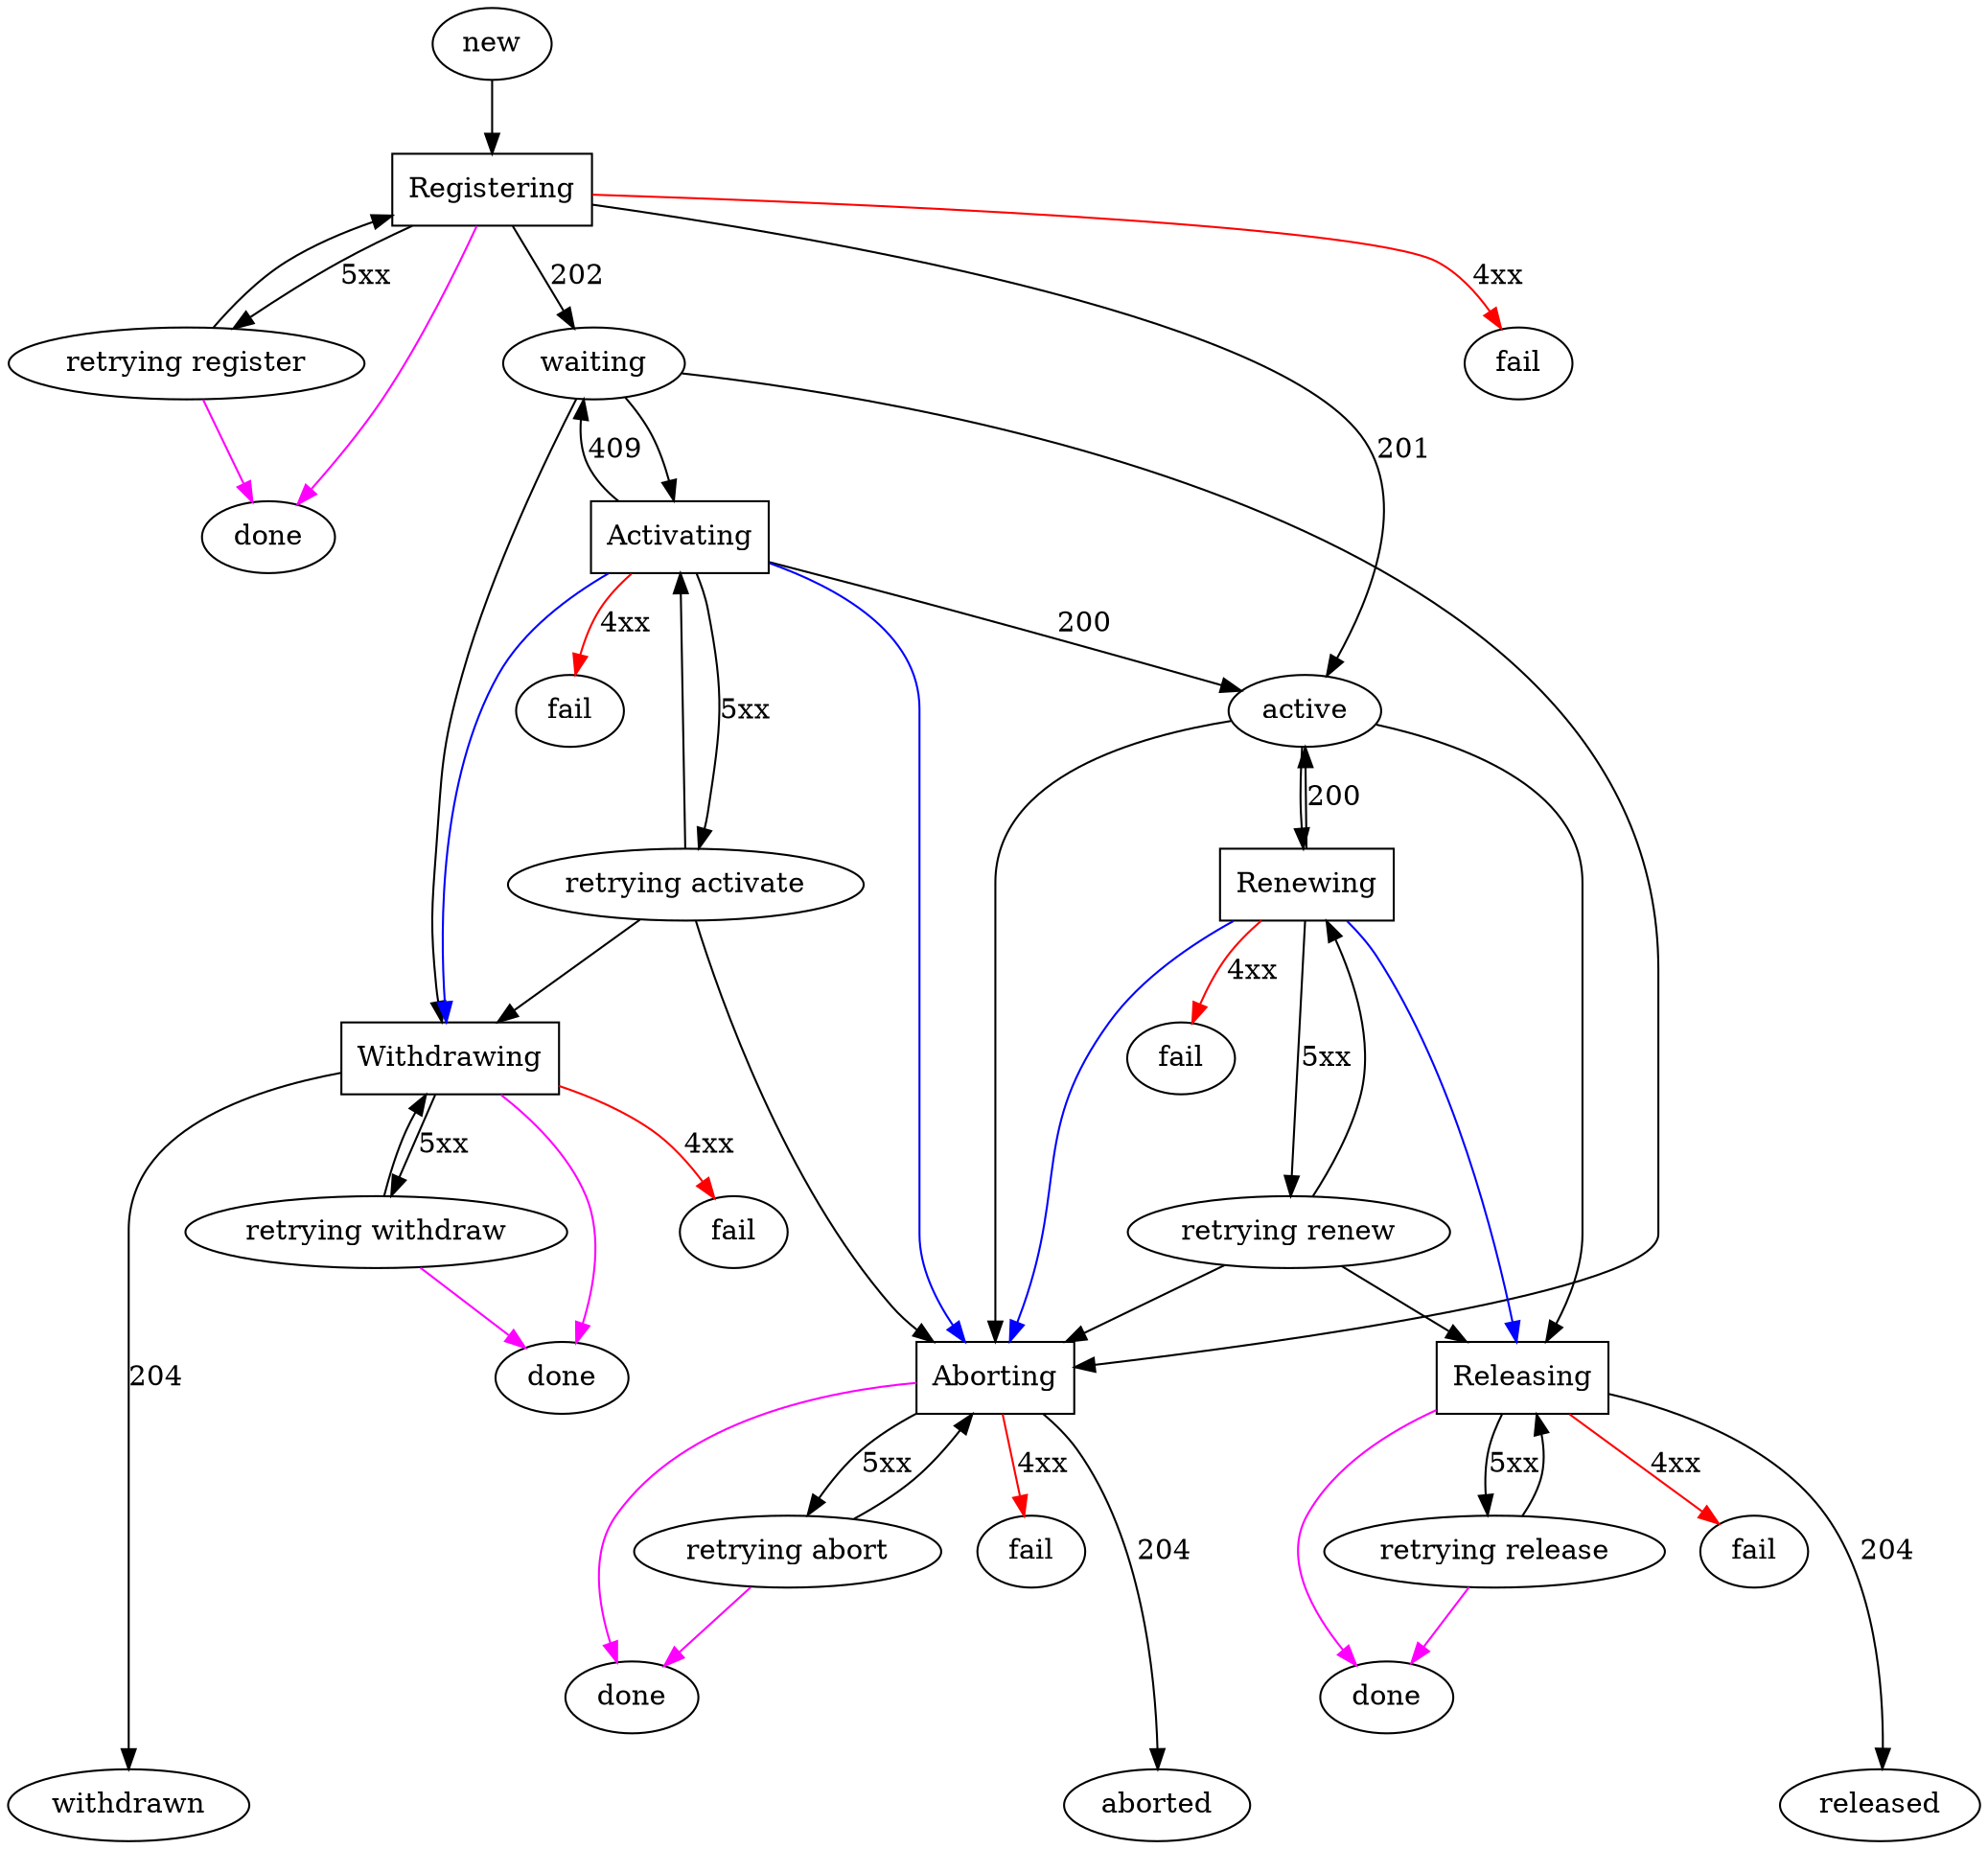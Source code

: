 digraph "nessy-daemon-claim-state-machine" {
    node [shape=oval]
    // Start state
    new

    // In progress states
    active
    waiting

    // Final states
    aborted
    released
    withdrawn

    // Failure states
    f_abort    [label="fail"]
    f_activate [label="fail"]
    f_register [label="fail"]
    f_release  [label="fail"]
    f_renew    [label="fail"]
    f_withdraw [label="fail"]

    // Done states
    d_abort    [label="done"]
    d_register [label="done"]
    d_release  [label="done"]
    d_withdraw [label="done"]

    // Retry states
    r_abort    [label="retrying abort"]
    r_activate [label="retrying activate"]
    r_register [label="retrying register"]
    r_release  [label="retrying release"]
    r_renew    [label="retrying renew"]
    r_withdraw [label="retrying withdraw"]

    // Action states
    node [shape=box]
    a_abort    [label="Aborting"]
    a_activate [label="Activating"]
    a_register [label="Registering"]
    a_release  [label="Releasing"]
    a_renew    [label="Renewing"]
    a_withdraw [label="Withdrawing"]


    // Paths from start node
    new -> a_register [color=black]


    // Paths away from a_register
    a_register -> active     [color=black label="201"]
    a_register -> waiting    [color=black label="202"]

    a_register -> r_register [color=black label="5xx"]
    r_register -> a_register [color=black]

    a_register -> f_register [color=red   label="4xx"]
    a_register -> d_register [color=magenta]
    r_register -> d_register [color=magenta]


    // Paths away from active
    active  -> a_renew   [color=black]
    a_renew -> active    [color=black label="200"]
    a_renew -> r_renew   [color=black label="5xx" minlen=2]
    r_renew -> a_renew   [color=black]


    a_renew -> f_renew   [color=red label="4xx"]

    active  -> a_abort   [color=black]
    a_renew -> a_abort   [color=blue]
    r_renew -> a_abort   [color=black]

    a_renew -> a_release [color=blue]
    r_renew -> a_release [color=black]

    active  -> a_release [color=black]


    // Paths away from waiting
    waiting    -> a_activate [color=black]
    a_activate -> waiting    [color=black label="409"]
    a_activate -> r_activate [color=black label="5xx" minlen=2]
    r_activate -> a_activate [color=black]
    a_activate -> active     [color=black label="200"]


    a_activate -> f_activate [color=red   label="4xx"]

    waiting    -> a_withdraw [color=black]
    a_activate -> a_withdraw [color=blue]
    r_activate -> a_withdraw [color=black]

    waiting    -> a_abort    [color=black]
    a_activate -> a_abort    [color=blue]
    r_activate -> a_abort    [color=black]


    // Paths away from a_withdraw
    a_withdraw -> withdrawn  [color=black label="204"]

    a_withdraw -> r_withdraw [color=black label="5xx"]
    r_withdraw -> a_withdraw [color=black]

    a_withdraw -> f_withdraw [color=red   label="4xx"]
    a_withdraw -> d_withdraw [color=magenta]
    r_withdraw -> d_withdraw [color=magenta]


    // Paths away from a_release
    a_release -> released  [color=black label="204"]

    a_release -> r_release [color=black label="5xx"]
    r_release -> a_release [color=black]

    a_release -> f_release [color=red   label="4xx"]
    a_release -> d_release [color=magenta]
    r_release -> d_release [color=magenta]

    // Paths away from a_abort
    a_abort -> aborted [color=black label="204"]
    a_abort -> r_abort [color=black label="5xx"]

    r_abort -> a_abort [color=black]
    a_abort -> f_abort [color=red   label="4xx"]
    a_abort -> d_abort [color=magenta]
    r_abort -> d_abort [color=magenta]

    // Formatting
    {
        rank=source
        new
    }

    {
        rank=sink
        aborted
        released
        withdrawn
    }
}
